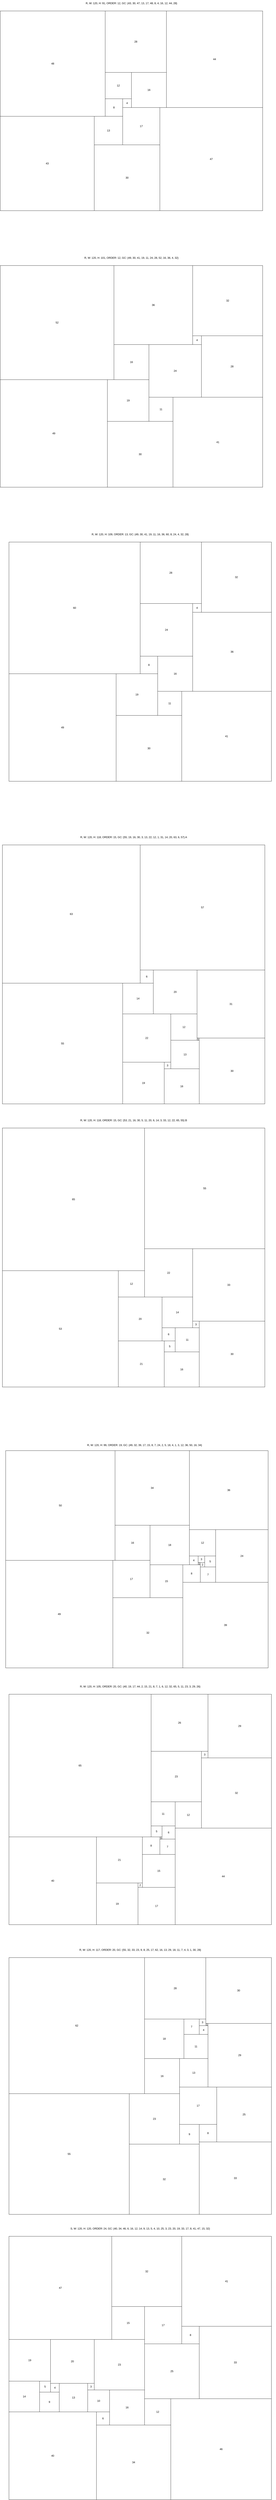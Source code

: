 <mxfile version="21.2.1" type="device">
  <diagram name="Page-1" id="H1nZVYqxkzLZFgEqRADx">
    <mxGraphModel dx="3712" dy="4280" grid="1" gridSize="10" guides="1" tooltips="1" connect="1" arrows="1" fold="1" page="1" pageScale="1" pageWidth="850" pageHeight="1100" math="0" shadow="0">
      <root>
        <mxCell id="0" />
        <mxCell id="1" parent="0" />
        <mxCell id="AsBp8XiL8Dx4Y6rQVwFH-2021" value="R, W: 120, H: 91, ORDER: 12, GC: {43, 30, 47, 13, 17, 48, 8, 4, 16, 12, 44, 28} " style="text;html=1;strokeColor=none;fillColor=none;align=center;verticalAlign=middle;whiteSpace=wrap;rounded=0;flipV=1;" parent="1" vertex="1">
          <mxGeometry x="50" width="1200" height="30" as="geometry" />
        </mxCell>
        <mxCell id="AsBp8XiL8Dx4Y6rQVwFH-2099" value="R, W: 120, H: 101, ORDER: 12, GC: {49, 30, 41, 19, 11, 24, 28, 52, 16, 36, 4, 32} " style="text;html=1;strokeColor=none;fillColor=none;align=center;verticalAlign=middle;whiteSpace=wrap;rounded=0;flipV=1;" parent="1" vertex="1">
          <mxGeometry x="50" y="1160" width="1200" height="30" as="geometry" />
        </mxCell>
        <mxCell id="AsBp8XiL8Dx4Y6rQVwFH-2769" value="R, W: 120, H: 109, ORDER: 13, GC: {49, 30, 41, 19, 11, 16, 36, 60, 8, 24, 4, 32, 28} " style="text;html=1;strokeColor=none;fillColor=none;align=center;verticalAlign=middle;whiteSpace=wrap;rounded=0;flipV=1;" parent="1" vertex="1">
          <mxGeometry x="90" y="2420" width="1200" height="30" as="geometry" />
        </mxCell>
        <mxCell id="AsBp8XiL8Dx4Y6rQVwFH-3713" value="R, W: 120, H: 118, ORDER: 15, GC: {55, 19, 16, 30, 3, 13, 22, 12, 1, 31, 14, 20, 63, 6, 57} A" style="text;html=1;strokeColor=none;fillColor=none;align=center;verticalAlign=middle;whiteSpace=wrap;rounded=0;flipV=1;" parent="1" vertex="1">
          <mxGeometry x="60" y="3800" width="1200" height="30" as="geometry" />
        </mxCell>
        <mxCell id="AsBp8XiL8Dx4Y6rQVwFH-3777" value="R, W: 120, H: 118, ORDER: 15, GC: {53, 21, 16, 30, 5, 11, 20, 6, 14, 3, 33, 12, 22, 65, 55} B" style="text;html=1;strokeColor=none;fillColor=none;align=center;verticalAlign=middle;whiteSpace=wrap;rounded=0;flipV=1;" parent="1" vertex="1">
          <mxGeometry x="60" y="5090" width="1200" height="30" as="geometry" />
        </mxCell>
        <mxCell id="AsBp8XiL8Dx4Y6rQVwFH-10589" value="R, W: 120, H: 99, ORDER: 19, GC: {49, 32, 39, 17, 15, 8, 7, 24, 2, 5, 18, 4, 1, 3, 12, 36, 50, 16, 34} " style="text;html=1;strokeColor=none;fillColor=none;align=center;verticalAlign=middle;whiteSpace=wrap;rounded=0;flipV=1;" parent="1" vertex="1">
          <mxGeometry x="110" y="6570" width="1200" height="30" as="geometry" />
        </mxCell>
        <mxCell id="AsBp8XiL8Dx4Y6rQVwFH-16178" value="R, W: 120, H: 105, ORDER: 20, GC: {40, 19, 17, 44, 2, 15, 21, 8, 7, 1, 6, 12, 32, 65, 5, 11, 23, 3, 29, 26} " style="text;html=1;strokeColor=none;fillColor=none;align=center;verticalAlign=middle;whiteSpace=wrap;rounded=0;flipV=1;" parent="1" vertex="1">
          <mxGeometry x="90" y="7670" width="1200" height="30" as="geometry" />
        </mxCell>
        <mxCell id="AsBp8XiL8Dx4Y6rQVwFH-16283" value="R, W: 120, H: 117, ORDER: 20, GC: {55, 32, 33, 23, 9, 8, 25, 17, 62, 16, 13, 29, 18, 11, 7, 4, 3, 1, 30, 28} " style="text;html=1;strokeColor=none;fillColor=none;align=center;verticalAlign=middle;whiteSpace=wrap;rounded=0;flipV=1;" parent="1" vertex="1">
          <mxGeometry x="90" y="8870" width="1200" height="30" as="geometry" />
        </mxCell>
        <mxCell id="AsBp8XiL8Dx4Y6rQVwFH-45950" value="S, W: 120, H: 120, ORDER: 24, GC: {40, 34, 46, 6, 16, 12, 14, 9, 13, 5, 4, 10, 25, 3, 23, 20, 19, 33, 17, 8, 41, 47, 15, 32} " style="text;html=1;strokeColor=none;fillColor=none;align=center;verticalAlign=middle;whiteSpace=wrap;rounded=0;flipV=1;" parent="1" vertex="1">
          <mxGeometry x="90" y="10140" width="1200" height="30" as="geometry" />
        </mxCell>
        <mxCell id="hqfgi3WCI-vw1G1QX6A0-1" value="" style="group;flipV=1;" vertex="1" connectable="0" parent="1">
          <mxGeometry x="50" y="50" width="1200" height="910" as="geometry" />
        </mxCell>
        <mxCell id="761dnnyQ54j-Cl0NHfQN-2022" value="43" style="rounded=0;whiteSpace=wrap;html=1;" parent="hqfgi3WCI-vw1G1QX6A0-1" vertex="1">
          <mxGeometry y="480" width="430" height="430" as="geometry" />
        </mxCell>
        <mxCell id="761dnnyQ54j-Cl0NHfQN-2023" value="30" style="rounded=0;whiteSpace=wrap;html=1;" parent="hqfgi3WCI-vw1G1QX6A0-1" vertex="1">
          <mxGeometry x="430" y="610" width="300" height="300" as="geometry" />
        </mxCell>
        <mxCell id="761dnnyQ54j-Cl0NHfQN-2024" value="47" style="rounded=0;whiteSpace=wrap;html=1;" parent="hqfgi3WCI-vw1G1QX6A0-1" vertex="1">
          <mxGeometry x="730" y="440" width="470" height="470" as="geometry" />
        </mxCell>
        <mxCell id="761dnnyQ54j-Cl0NHfQN-2025" value="13" style="rounded=0;whiteSpace=wrap;html=1;" parent="hqfgi3WCI-vw1G1QX6A0-1" vertex="1">
          <mxGeometry x="430" y="480" width="130" height="130" as="geometry" />
        </mxCell>
        <mxCell id="761dnnyQ54j-Cl0NHfQN-2026" value="17" style="rounded=0;whiteSpace=wrap;html=1;" parent="hqfgi3WCI-vw1G1QX6A0-1" vertex="1">
          <mxGeometry x="560" y="440" width="170" height="170" as="geometry" />
        </mxCell>
        <mxCell id="761dnnyQ54j-Cl0NHfQN-2027" value="48" style="rounded=0;whiteSpace=wrap;html=1;" parent="hqfgi3WCI-vw1G1QX6A0-1" vertex="1">
          <mxGeometry width="480" height="480" as="geometry" />
        </mxCell>
        <mxCell id="761dnnyQ54j-Cl0NHfQN-2028" value="8" style="rounded=0;whiteSpace=wrap;html=1;" parent="hqfgi3WCI-vw1G1QX6A0-1" vertex="1">
          <mxGeometry x="480" y="400" width="80" height="80" as="geometry" />
        </mxCell>
        <mxCell id="761dnnyQ54j-Cl0NHfQN-2029" value="4" style="rounded=0;whiteSpace=wrap;html=1;" parent="hqfgi3WCI-vw1G1QX6A0-1" vertex="1">
          <mxGeometry x="560" y="400" width="40" height="40" as="geometry" />
        </mxCell>
        <mxCell id="761dnnyQ54j-Cl0NHfQN-2030" value="16" style="rounded=0;whiteSpace=wrap;html=1;" parent="hqfgi3WCI-vw1G1QX6A0-1" vertex="1">
          <mxGeometry x="600" y="280" width="160" height="160" as="geometry" />
        </mxCell>
        <mxCell id="761dnnyQ54j-Cl0NHfQN-2031" value="12" style="rounded=0;whiteSpace=wrap;html=1;" parent="hqfgi3WCI-vw1G1QX6A0-1" vertex="1">
          <mxGeometry x="480" y="280" width="120" height="120" as="geometry" />
        </mxCell>
        <mxCell id="761dnnyQ54j-Cl0NHfQN-2032" value="44" style="rounded=0;whiteSpace=wrap;html=1;" parent="hqfgi3WCI-vw1G1QX6A0-1" vertex="1">
          <mxGeometry x="760" width="440" height="440" as="geometry" />
        </mxCell>
        <mxCell id="761dnnyQ54j-Cl0NHfQN-2033" value="28" style="rounded=0;whiteSpace=wrap;html=1;" parent="hqfgi3WCI-vw1G1QX6A0-1" vertex="1">
          <mxGeometry x="480" width="280" height="280" as="geometry" />
        </mxCell>
        <mxCell id="hqfgi3WCI-vw1G1QX6A0-2" value="" style="group;flipV=1;" vertex="1" connectable="0" parent="1">
          <mxGeometry x="50" y="1210" width="1200" height="1010" as="geometry" />
        </mxCell>
        <mxCell id="761dnnyQ54j-Cl0NHfQN-2100" value="49" style="rounded=0;whiteSpace=wrap;html=1;" parent="hqfgi3WCI-vw1G1QX6A0-2" vertex="1">
          <mxGeometry y="520" width="490" height="490" as="geometry" />
        </mxCell>
        <mxCell id="761dnnyQ54j-Cl0NHfQN-2101" value="30" style="rounded=0;whiteSpace=wrap;html=1;" parent="hqfgi3WCI-vw1G1QX6A0-2" vertex="1">
          <mxGeometry x="490" y="710" width="300" height="300" as="geometry" />
        </mxCell>
        <mxCell id="761dnnyQ54j-Cl0NHfQN-2102" value="41" style="rounded=0;whiteSpace=wrap;html=1;" parent="hqfgi3WCI-vw1G1QX6A0-2" vertex="1">
          <mxGeometry x="790" y="600" width="410" height="410" as="geometry" />
        </mxCell>
        <mxCell id="761dnnyQ54j-Cl0NHfQN-2103" value="19" style="rounded=0;whiteSpace=wrap;html=1;" parent="hqfgi3WCI-vw1G1QX6A0-2" vertex="1">
          <mxGeometry x="490" y="520" width="190" height="190" as="geometry" />
        </mxCell>
        <mxCell id="761dnnyQ54j-Cl0NHfQN-2104" value="11" style="rounded=0;whiteSpace=wrap;html=1;" parent="hqfgi3WCI-vw1G1QX6A0-2" vertex="1">
          <mxGeometry x="680" y="600" width="110" height="110" as="geometry" />
        </mxCell>
        <mxCell id="761dnnyQ54j-Cl0NHfQN-2105" value="24" style="rounded=0;whiteSpace=wrap;html=1;" parent="hqfgi3WCI-vw1G1QX6A0-2" vertex="1">
          <mxGeometry x="680" y="360" width="240" height="240" as="geometry" />
        </mxCell>
        <mxCell id="761dnnyQ54j-Cl0NHfQN-2106" value="28" style="rounded=0;whiteSpace=wrap;html=1;" parent="hqfgi3WCI-vw1G1QX6A0-2" vertex="1">
          <mxGeometry x="920" y="320" width="280" height="280" as="geometry" />
        </mxCell>
        <mxCell id="761dnnyQ54j-Cl0NHfQN-2107" value="52" style="rounded=0;whiteSpace=wrap;html=1;" parent="hqfgi3WCI-vw1G1QX6A0-2" vertex="1">
          <mxGeometry width="520" height="520" as="geometry" />
        </mxCell>
        <mxCell id="761dnnyQ54j-Cl0NHfQN-2108" value="16" style="rounded=0;whiteSpace=wrap;html=1;" parent="hqfgi3WCI-vw1G1QX6A0-2" vertex="1">
          <mxGeometry x="520" y="360" width="160" height="160" as="geometry" />
        </mxCell>
        <mxCell id="761dnnyQ54j-Cl0NHfQN-2109" value="36" style="rounded=0;whiteSpace=wrap;html=1;" parent="hqfgi3WCI-vw1G1QX6A0-2" vertex="1">
          <mxGeometry x="520" width="360" height="360" as="geometry" />
        </mxCell>
        <mxCell id="761dnnyQ54j-Cl0NHfQN-2110" value="4" style="rounded=0;whiteSpace=wrap;html=1;" parent="hqfgi3WCI-vw1G1QX6A0-2" vertex="1">
          <mxGeometry x="880" y="320" width="40" height="40" as="geometry" />
        </mxCell>
        <mxCell id="761dnnyQ54j-Cl0NHfQN-2111" value="32" style="rounded=0;whiteSpace=wrap;html=1;" parent="hqfgi3WCI-vw1G1QX6A0-2" vertex="1">
          <mxGeometry x="880" width="320" height="320" as="geometry" />
        </mxCell>
        <mxCell id="hqfgi3WCI-vw1G1QX6A0-3" value="" style="group;flipV=1;" vertex="1" connectable="0" parent="1">
          <mxGeometry x="90" y="2470" width="1200" height="1090" as="geometry" />
        </mxCell>
        <mxCell id="761dnnyQ54j-Cl0NHfQN-2770" value="49" style="rounded=0;whiteSpace=wrap;html=1;" parent="hqfgi3WCI-vw1G1QX6A0-3" vertex="1">
          <mxGeometry y="600" width="490" height="490" as="geometry" />
        </mxCell>
        <mxCell id="761dnnyQ54j-Cl0NHfQN-2771" value="30" style="rounded=0;whiteSpace=wrap;html=1;" parent="hqfgi3WCI-vw1G1QX6A0-3" vertex="1">
          <mxGeometry x="490" y="790" width="300" height="300" as="geometry" />
        </mxCell>
        <mxCell id="761dnnyQ54j-Cl0NHfQN-2772" value="41" style="rounded=0;whiteSpace=wrap;html=1;" parent="hqfgi3WCI-vw1G1QX6A0-3" vertex="1">
          <mxGeometry x="790" y="680" width="410" height="410" as="geometry" />
        </mxCell>
        <mxCell id="761dnnyQ54j-Cl0NHfQN-2773" value="19" style="rounded=0;whiteSpace=wrap;html=1;" parent="hqfgi3WCI-vw1G1QX6A0-3" vertex="1">
          <mxGeometry x="490" y="600" width="190" height="190" as="geometry" />
        </mxCell>
        <mxCell id="761dnnyQ54j-Cl0NHfQN-2774" value="11" style="rounded=0;whiteSpace=wrap;html=1;" parent="hqfgi3WCI-vw1G1QX6A0-3" vertex="1">
          <mxGeometry x="680" y="680" width="110" height="110" as="geometry" />
        </mxCell>
        <mxCell id="761dnnyQ54j-Cl0NHfQN-2775" value="16" style="rounded=0;whiteSpace=wrap;html=1;" parent="hqfgi3WCI-vw1G1QX6A0-3" vertex="1">
          <mxGeometry x="680" y="520" width="160" height="160" as="geometry" />
        </mxCell>
        <mxCell id="761dnnyQ54j-Cl0NHfQN-2776" value="36" style="rounded=0;whiteSpace=wrap;html=1;" parent="hqfgi3WCI-vw1G1QX6A0-3" vertex="1">
          <mxGeometry x="840" y="320" width="360" height="360" as="geometry" />
        </mxCell>
        <mxCell id="761dnnyQ54j-Cl0NHfQN-2777" value="60" style="rounded=0;whiteSpace=wrap;html=1;" parent="hqfgi3WCI-vw1G1QX6A0-3" vertex="1">
          <mxGeometry width="600" height="600" as="geometry" />
        </mxCell>
        <mxCell id="761dnnyQ54j-Cl0NHfQN-2778" value="8" style="rounded=0;whiteSpace=wrap;html=1;" parent="hqfgi3WCI-vw1G1QX6A0-3" vertex="1">
          <mxGeometry x="600" y="520" width="80" height="80" as="geometry" />
        </mxCell>
        <mxCell id="761dnnyQ54j-Cl0NHfQN-2779" value="24" style="rounded=0;whiteSpace=wrap;html=1;" parent="hqfgi3WCI-vw1G1QX6A0-3" vertex="1">
          <mxGeometry x="600" y="280" width="240" height="240" as="geometry" />
        </mxCell>
        <mxCell id="761dnnyQ54j-Cl0NHfQN-2780" value="4" style="rounded=0;whiteSpace=wrap;html=1;" parent="hqfgi3WCI-vw1G1QX6A0-3" vertex="1">
          <mxGeometry x="840" y="280" width="40" height="40" as="geometry" />
        </mxCell>
        <mxCell id="761dnnyQ54j-Cl0NHfQN-2781" value="32" style="rounded=0;whiteSpace=wrap;html=1;" parent="hqfgi3WCI-vw1G1QX6A0-3" vertex="1">
          <mxGeometry x="880" width="320" height="320" as="geometry" />
        </mxCell>
        <mxCell id="761dnnyQ54j-Cl0NHfQN-2782" value="28" style="rounded=0;whiteSpace=wrap;html=1;" parent="hqfgi3WCI-vw1G1QX6A0-3" vertex="1">
          <mxGeometry x="600" width="280" height="280" as="geometry" />
        </mxCell>
        <mxCell id="hqfgi3WCI-vw1G1QX6A0-4" value="" style="group;flipV=1;" vertex="1" connectable="0" parent="1">
          <mxGeometry x="60" y="3850" width="1200" height="1180" as="geometry" />
        </mxCell>
        <mxCell id="761dnnyQ54j-Cl0NHfQN-3714" value="55" style="rounded=0;whiteSpace=wrap;html=1;" parent="hqfgi3WCI-vw1G1QX6A0-4" vertex="1">
          <mxGeometry y="630" width="550" height="550" as="geometry" />
        </mxCell>
        <mxCell id="761dnnyQ54j-Cl0NHfQN-3715" value="19" style="rounded=0;whiteSpace=wrap;html=1;" parent="hqfgi3WCI-vw1G1QX6A0-4" vertex="1">
          <mxGeometry x="550" y="990" width="190" height="190" as="geometry" />
        </mxCell>
        <mxCell id="761dnnyQ54j-Cl0NHfQN-3716" value="16" style="rounded=0;whiteSpace=wrap;html=1;" parent="hqfgi3WCI-vw1G1QX6A0-4" vertex="1">
          <mxGeometry x="740" y="1020" width="160" height="160" as="geometry" />
        </mxCell>
        <mxCell id="761dnnyQ54j-Cl0NHfQN-3717" value="30" style="rounded=0;whiteSpace=wrap;html=1;" parent="hqfgi3WCI-vw1G1QX6A0-4" vertex="1">
          <mxGeometry x="900" y="880" width="300" height="300" as="geometry" />
        </mxCell>
        <mxCell id="761dnnyQ54j-Cl0NHfQN-3718" value="3" style="rounded=0;whiteSpace=wrap;html=1;" parent="hqfgi3WCI-vw1G1QX6A0-4" vertex="1">
          <mxGeometry x="740" y="990" width="30" height="30" as="geometry" />
        </mxCell>
        <mxCell id="761dnnyQ54j-Cl0NHfQN-3719" value="13" style="rounded=0;whiteSpace=wrap;html=1;" parent="hqfgi3WCI-vw1G1QX6A0-4" vertex="1">
          <mxGeometry x="770" y="890" width="130" height="130" as="geometry" />
        </mxCell>
        <mxCell id="761dnnyQ54j-Cl0NHfQN-3720" value="22" style="rounded=0;whiteSpace=wrap;html=1;" parent="hqfgi3WCI-vw1G1QX6A0-4" vertex="1">
          <mxGeometry x="550" y="770" width="220" height="220" as="geometry" />
        </mxCell>
        <mxCell id="761dnnyQ54j-Cl0NHfQN-3721" value="12" style="rounded=0;whiteSpace=wrap;html=1;" parent="hqfgi3WCI-vw1G1QX6A0-4" vertex="1">
          <mxGeometry x="770" y="770" width="120" height="120" as="geometry" />
        </mxCell>
        <mxCell id="761dnnyQ54j-Cl0NHfQN-3722" value="1" style="rounded=0;whiteSpace=wrap;html=1;" parent="hqfgi3WCI-vw1G1QX6A0-4" vertex="1">
          <mxGeometry x="890" y="880" width="10" height="10" as="geometry" />
        </mxCell>
        <mxCell id="761dnnyQ54j-Cl0NHfQN-3723" value="31" style="rounded=0;whiteSpace=wrap;html=1;" parent="hqfgi3WCI-vw1G1QX6A0-4" vertex="1">
          <mxGeometry x="890" y="570" width="310" height="310" as="geometry" />
        </mxCell>
        <mxCell id="761dnnyQ54j-Cl0NHfQN-3724" value="14" style="rounded=0;whiteSpace=wrap;html=1;" parent="hqfgi3WCI-vw1G1QX6A0-4" vertex="1">
          <mxGeometry x="550" y="630" width="140" height="140" as="geometry" />
        </mxCell>
        <mxCell id="761dnnyQ54j-Cl0NHfQN-3725" value="20" style="rounded=0;whiteSpace=wrap;html=1;" parent="hqfgi3WCI-vw1G1QX6A0-4" vertex="1">
          <mxGeometry x="690" y="570" width="200" height="200" as="geometry" />
        </mxCell>
        <mxCell id="761dnnyQ54j-Cl0NHfQN-3726" value="63" style="rounded=0;whiteSpace=wrap;html=1;" parent="hqfgi3WCI-vw1G1QX6A0-4" vertex="1">
          <mxGeometry width="630" height="630" as="geometry" />
        </mxCell>
        <mxCell id="761dnnyQ54j-Cl0NHfQN-3727" value="6" style="rounded=0;whiteSpace=wrap;html=1;" parent="hqfgi3WCI-vw1G1QX6A0-4" vertex="1">
          <mxGeometry x="630" y="570" width="60" height="60" as="geometry" />
        </mxCell>
        <mxCell id="761dnnyQ54j-Cl0NHfQN-3728" value="57" style="rounded=0;whiteSpace=wrap;html=1;" parent="hqfgi3WCI-vw1G1QX6A0-4" vertex="1">
          <mxGeometry x="630" width="570" height="570" as="geometry" />
        </mxCell>
        <mxCell id="hqfgi3WCI-vw1G1QX6A0-5" value="" style="group;flipV=1;" vertex="1" connectable="0" parent="1">
          <mxGeometry x="60" y="5140" width="1200" height="1180" as="geometry" />
        </mxCell>
        <mxCell id="761dnnyQ54j-Cl0NHfQN-3778" value="53" style="rounded=0;whiteSpace=wrap;html=1;" parent="hqfgi3WCI-vw1G1QX6A0-5" vertex="1">
          <mxGeometry y="650" width="530" height="530" as="geometry" />
        </mxCell>
        <mxCell id="761dnnyQ54j-Cl0NHfQN-3779" value="21" style="rounded=0;whiteSpace=wrap;html=1;" parent="hqfgi3WCI-vw1G1QX6A0-5" vertex="1">
          <mxGeometry x="530" y="970" width="210" height="210" as="geometry" />
        </mxCell>
        <mxCell id="761dnnyQ54j-Cl0NHfQN-3780" value="16" style="rounded=0;whiteSpace=wrap;html=1;" parent="hqfgi3WCI-vw1G1QX6A0-5" vertex="1">
          <mxGeometry x="740" y="1020" width="160" height="160" as="geometry" />
        </mxCell>
        <mxCell id="761dnnyQ54j-Cl0NHfQN-3781" value="30" style="rounded=0;whiteSpace=wrap;html=1;" parent="hqfgi3WCI-vw1G1QX6A0-5" vertex="1">
          <mxGeometry x="900" y="880" width="300" height="300" as="geometry" />
        </mxCell>
        <mxCell id="761dnnyQ54j-Cl0NHfQN-3782" value="5" style="rounded=0;whiteSpace=wrap;html=1;" parent="hqfgi3WCI-vw1G1QX6A0-5" vertex="1">
          <mxGeometry x="740" y="970" width="50" height="50" as="geometry" />
        </mxCell>
        <mxCell id="761dnnyQ54j-Cl0NHfQN-3783" value="11" style="rounded=0;whiteSpace=wrap;html=1;" parent="hqfgi3WCI-vw1G1QX6A0-5" vertex="1">
          <mxGeometry x="790" y="910" width="110" height="110" as="geometry" />
        </mxCell>
        <mxCell id="761dnnyQ54j-Cl0NHfQN-3784" value="20" style="rounded=0;whiteSpace=wrap;html=1;" parent="hqfgi3WCI-vw1G1QX6A0-5" vertex="1">
          <mxGeometry x="530" y="770" width="200" height="200" as="geometry" />
        </mxCell>
        <mxCell id="761dnnyQ54j-Cl0NHfQN-3785" value="6" style="rounded=0;whiteSpace=wrap;html=1;" parent="hqfgi3WCI-vw1G1QX6A0-5" vertex="1">
          <mxGeometry x="730" y="910" width="60" height="60" as="geometry" />
        </mxCell>
        <mxCell id="761dnnyQ54j-Cl0NHfQN-3786" value="14" style="rounded=0;whiteSpace=wrap;html=1;" parent="hqfgi3WCI-vw1G1QX6A0-5" vertex="1">
          <mxGeometry x="730" y="770" width="140" height="140" as="geometry" />
        </mxCell>
        <mxCell id="761dnnyQ54j-Cl0NHfQN-3787" value="3" style="rounded=0;whiteSpace=wrap;html=1;" parent="hqfgi3WCI-vw1G1QX6A0-5" vertex="1">
          <mxGeometry x="870" y="880" width="30" height="30" as="geometry" />
        </mxCell>
        <mxCell id="761dnnyQ54j-Cl0NHfQN-3788" value="33" style="rounded=0;whiteSpace=wrap;html=1;" parent="hqfgi3WCI-vw1G1QX6A0-5" vertex="1">
          <mxGeometry x="870" y="550" width="330" height="330" as="geometry" />
        </mxCell>
        <mxCell id="761dnnyQ54j-Cl0NHfQN-3789" value="12" style="rounded=0;whiteSpace=wrap;html=1;" parent="hqfgi3WCI-vw1G1QX6A0-5" vertex="1">
          <mxGeometry x="530" y="650" width="120" height="120" as="geometry" />
        </mxCell>
        <mxCell id="761dnnyQ54j-Cl0NHfQN-3790" value="22" style="rounded=0;whiteSpace=wrap;html=1;" parent="hqfgi3WCI-vw1G1QX6A0-5" vertex="1">
          <mxGeometry x="650" y="550" width="220" height="220" as="geometry" />
        </mxCell>
        <mxCell id="761dnnyQ54j-Cl0NHfQN-3791" value="65" style="rounded=0;whiteSpace=wrap;html=1;" parent="hqfgi3WCI-vw1G1QX6A0-5" vertex="1">
          <mxGeometry width="650" height="650" as="geometry" />
        </mxCell>
        <mxCell id="761dnnyQ54j-Cl0NHfQN-3792" value="55" style="rounded=0;whiteSpace=wrap;html=1;" parent="hqfgi3WCI-vw1G1QX6A0-5" vertex="1">
          <mxGeometry x="650" width="550" height="550" as="geometry" />
        </mxCell>
        <mxCell id="hqfgi3WCI-vw1G1QX6A0-6" value="" style="group;flipV=1;" vertex="1" connectable="0" parent="1">
          <mxGeometry x="75" y="6610" width="1200" height="990" as="geometry" />
        </mxCell>
        <mxCell id="761dnnyQ54j-Cl0NHfQN-10590" value="49" style="rounded=0;whiteSpace=wrap;html=1;" parent="hqfgi3WCI-vw1G1QX6A0-6" vertex="1">
          <mxGeometry y="500" width="490" height="490" as="geometry" />
        </mxCell>
        <mxCell id="761dnnyQ54j-Cl0NHfQN-10591" value="32" style="rounded=0;whiteSpace=wrap;html=1;" parent="hqfgi3WCI-vw1G1QX6A0-6" vertex="1">
          <mxGeometry x="490" y="670" width="320" height="320" as="geometry" />
        </mxCell>
        <mxCell id="761dnnyQ54j-Cl0NHfQN-10592" value="39" style="rounded=0;whiteSpace=wrap;html=1;" parent="hqfgi3WCI-vw1G1QX6A0-6" vertex="1">
          <mxGeometry x="810" y="600" width="390" height="390" as="geometry" />
        </mxCell>
        <mxCell id="761dnnyQ54j-Cl0NHfQN-10593" value="17" style="rounded=0;whiteSpace=wrap;html=1;" parent="hqfgi3WCI-vw1G1QX6A0-6" vertex="1">
          <mxGeometry x="490" y="500" width="170" height="170" as="geometry" />
        </mxCell>
        <mxCell id="761dnnyQ54j-Cl0NHfQN-10594" value="15" style="rounded=0;whiteSpace=wrap;html=1;" parent="hqfgi3WCI-vw1G1QX6A0-6" vertex="1">
          <mxGeometry x="660" y="520" width="150" height="150" as="geometry" />
        </mxCell>
        <mxCell id="761dnnyQ54j-Cl0NHfQN-10595" value="8" style="rounded=0;whiteSpace=wrap;html=1;" parent="hqfgi3WCI-vw1G1QX6A0-6" vertex="1">
          <mxGeometry x="810" y="520" width="80" height="80" as="geometry" />
        </mxCell>
        <mxCell id="761dnnyQ54j-Cl0NHfQN-10596" value="7" style="rounded=0;whiteSpace=wrap;html=1;" parent="hqfgi3WCI-vw1G1QX6A0-6" vertex="1">
          <mxGeometry x="890" y="530" width="70" height="70" as="geometry" />
        </mxCell>
        <mxCell id="761dnnyQ54j-Cl0NHfQN-10597" value="24" style="rounded=0;whiteSpace=wrap;html=1;" parent="hqfgi3WCI-vw1G1QX6A0-6" vertex="1">
          <mxGeometry x="960" y="360" width="240" height="240" as="geometry" />
        </mxCell>
        <mxCell id="761dnnyQ54j-Cl0NHfQN-10598" value="2" style="rounded=0;whiteSpace=wrap;html=1;" parent="hqfgi3WCI-vw1G1QX6A0-6" vertex="1">
          <mxGeometry x="890" y="510" width="20" height="20" as="geometry" />
        </mxCell>
        <mxCell id="761dnnyQ54j-Cl0NHfQN-10599" value="5" style="rounded=0;whiteSpace=wrap;html=1;" parent="hqfgi3WCI-vw1G1QX6A0-6" vertex="1">
          <mxGeometry x="910" y="480" width="50" height="50" as="geometry" />
        </mxCell>
        <mxCell id="761dnnyQ54j-Cl0NHfQN-10600" value="18" style="rounded=0;whiteSpace=wrap;html=1;" parent="hqfgi3WCI-vw1G1QX6A0-6" vertex="1">
          <mxGeometry x="660" y="340" width="180" height="180" as="geometry" />
        </mxCell>
        <mxCell id="761dnnyQ54j-Cl0NHfQN-10601" value="4" style="rounded=0;whiteSpace=wrap;html=1;" parent="hqfgi3WCI-vw1G1QX6A0-6" vertex="1">
          <mxGeometry x="840" y="480" width="40" height="40" as="geometry" />
        </mxCell>
        <mxCell id="761dnnyQ54j-Cl0NHfQN-10602" value="1" style="rounded=0;whiteSpace=wrap;html=1;" parent="hqfgi3WCI-vw1G1QX6A0-6" vertex="1">
          <mxGeometry x="880" y="510" width="10" height="10" as="geometry" />
        </mxCell>
        <mxCell id="761dnnyQ54j-Cl0NHfQN-10603" value="3" style="rounded=0;whiteSpace=wrap;html=1;" parent="hqfgi3WCI-vw1G1QX6A0-6" vertex="1">
          <mxGeometry x="880" y="480" width="30" height="30" as="geometry" />
        </mxCell>
        <mxCell id="761dnnyQ54j-Cl0NHfQN-10604" value="12" style="rounded=0;whiteSpace=wrap;html=1;" parent="hqfgi3WCI-vw1G1QX6A0-6" vertex="1">
          <mxGeometry x="840" y="360" width="120" height="120" as="geometry" />
        </mxCell>
        <mxCell id="761dnnyQ54j-Cl0NHfQN-10605" value="36" style="rounded=0;whiteSpace=wrap;html=1;" parent="hqfgi3WCI-vw1G1QX6A0-6" vertex="1">
          <mxGeometry x="840" width="360" height="360" as="geometry" />
        </mxCell>
        <mxCell id="761dnnyQ54j-Cl0NHfQN-10606" value="50" style="rounded=0;whiteSpace=wrap;html=1;" parent="hqfgi3WCI-vw1G1QX6A0-6" vertex="1">
          <mxGeometry width="500" height="500" as="geometry" />
        </mxCell>
        <mxCell id="761dnnyQ54j-Cl0NHfQN-10607" value="16" style="rounded=0;whiteSpace=wrap;html=1;" parent="hqfgi3WCI-vw1G1QX6A0-6" vertex="1">
          <mxGeometry x="500" y="340" width="160" height="160" as="geometry" />
        </mxCell>
        <mxCell id="761dnnyQ54j-Cl0NHfQN-10608" value="34" style="rounded=0;whiteSpace=wrap;html=1;" parent="hqfgi3WCI-vw1G1QX6A0-6" vertex="1">
          <mxGeometry x="500" width="340" height="340" as="geometry" />
        </mxCell>
        <mxCell id="hqfgi3WCI-vw1G1QX6A0-7" value="" style="group;flipV=1;" vertex="1" connectable="0" parent="1">
          <mxGeometry x="90" y="7720" width="1200" height="1050" as="geometry" />
        </mxCell>
        <mxCell id="761dnnyQ54j-Cl0NHfQN-16179" value="40" style="rounded=0;whiteSpace=wrap;html=1;" parent="hqfgi3WCI-vw1G1QX6A0-7" vertex="1">
          <mxGeometry y="650" width="400" height="400" as="geometry" />
        </mxCell>
        <mxCell id="761dnnyQ54j-Cl0NHfQN-16180" value="19" style="rounded=0;whiteSpace=wrap;html=1;" parent="hqfgi3WCI-vw1G1QX6A0-7" vertex="1">
          <mxGeometry x="400" y="860" width="190" height="190" as="geometry" />
        </mxCell>
        <mxCell id="761dnnyQ54j-Cl0NHfQN-16181" value="17" style="rounded=0;whiteSpace=wrap;html=1;" parent="hqfgi3WCI-vw1G1QX6A0-7" vertex="1">
          <mxGeometry x="590" y="880" width="170" height="170" as="geometry" />
        </mxCell>
        <mxCell id="761dnnyQ54j-Cl0NHfQN-16182" value="44" style="rounded=0;whiteSpace=wrap;html=1;" parent="hqfgi3WCI-vw1G1QX6A0-7" vertex="1">
          <mxGeometry x="760" y="610" width="440" height="440" as="geometry" />
        </mxCell>
        <mxCell id="761dnnyQ54j-Cl0NHfQN-16183" value="2" style="rounded=0;whiteSpace=wrap;html=1;" parent="hqfgi3WCI-vw1G1QX6A0-7" vertex="1">
          <mxGeometry x="590" y="860" width="20" height="20" as="geometry" />
        </mxCell>
        <mxCell id="761dnnyQ54j-Cl0NHfQN-16184" value="15" style="rounded=0;whiteSpace=wrap;html=1;" parent="hqfgi3WCI-vw1G1QX6A0-7" vertex="1">
          <mxGeometry x="610" y="730" width="150" height="150" as="geometry" />
        </mxCell>
        <mxCell id="761dnnyQ54j-Cl0NHfQN-16185" value="21" style="rounded=0;whiteSpace=wrap;html=1;" parent="hqfgi3WCI-vw1G1QX6A0-7" vertex="1">
          <mxGeometry x="400" y="650" width="210" height="210" as="geometry" />
        </mxCell>
        <mxCell id="761dnnyQ54j-Cl0NHfQN-16186" value="8" style="rounded=0;whiteSpace=wrap;html=1;" parent="hqfgi3WCI-vw1G1QX6A0-7" vertex="1">
          <mxGeometry x="610" y="650" width="80" height="80" as="geometry" />
        </mxCell>
        <mxCell id="761dnnyQ54j-Cl0NHfQN-16187" value="7" style="rounded=0;whiteSpace=wrap;html=1;" parent="hqfgi3WCI-vw1G1QX6A0-7" vertex="1">
          <mxGeometry x="690" y="660" width="70" height="70" as="geometry" />
        </mxCell>
        <mxCell id="761dnnyQ54j-Cl0NHfQN-16188" value="1" style="rounded=0;whiteSpace=wrap;html=1;" parent="hqfgi3WCI-vw1G1QX6A0-7" vertex="1">
          <mxGeometry x="690" y="650" width="10" height="10" as="geometry" />
        </mxCell>
        <mxCell id="761dnnyQ54j-Cl0NHfQN-16189" value="6" style="rounded=0;whiteSpace=wrap;html=1;" parent="hqfgi3WCI-vw1G1QX6A0-7" vertex="1">
          <mxGeometry x="700" y="600" width="60" height="60" as="geometry" />
        </mxCell>
        <mxCell id="761dnnyQ54j-Cl0NHfQN-16190" value="12" style="rounded=0;whiteSpace=wrap;html=1;" parent="hqfgi3WCI-vw1G1QX6A0-7" vertex="1">
          <mxGeometry x="760" y="490" width="120" height="120" as="geometry" />
        </mxCell>
        <mxCell id="761dnnyQ54j-Cl0NHfQN-16191" value="32" style="rounded=0;whiteSpace=wrap;html=1;" parent="hqfgi3WCI-vw1G1QX6A0-7" vertex="1">
          <mxGeometry x="880" y="290" width="320" height="320" as="geometry" />
        </mxCell>
        <mxCell id="761dnnyQ54j-Cl0NHfQN-16192" value="65" style="rounded=0;whiteSpace=wrap;html=1;" parent="hqfgi3WCI-vw1G1QX6A0-7" vertex="1">
          <mxGeometry width="650" height="650" as="geometry" />
        </mxCell>
        <mxCell id="761dnnyQ54j-Cl0NHfQN-16193" value="5" style="rounded=0;whiteSpace=wrap;html=1;" parent="hqfgi3WCI-vw1G1QX6A0-7" vertex="1">
          <mxGeometry x="650" y="600" width="50" height="50" as="geometry" />
        </mxCell>
        <mxCell id="761dnnyQ54j-Cl0NHfQN-16194" value="11" style="rounded=0;whiteSpace=wrap;html=1;" parent="hqfgi3WCI-vw1G1QX6A0-7" vertex="1">
          <mxGeometry x="650" y="490" width="110" height="110" as="geometry" />
        </mxCell>
        <mxCell id="761dnnyQ54j-Cl0NHfQN-16195" value="23" style="rounded=0;whiteSpace=wrap;html=1;" parent="hqfgi3WCI-vw1G1QX6A0-7" vertex="1">
          <mxGeometry x="650" y="260" width="230" height="230" as="geometry" />
        </mxCell>
        <mxCell id="761dnnyQ54j-Cl0NHfQN-16196" value="3" style="rounded=0;whiteSpace=wrap;html=1;" parent="hqfgi3WCI-vw1G1QX6A0-7" vertex="1">
          <mxGeometry x="880" y="260" width="30" height="30" as="geometry" />
        </mxCell>
        <mxCell id="761dnnyQ54j-Cl0NHfQN-16197" value="29" style="rounded=0;whiteSpace=wrap;html=1;" parent="hqfgi3WCI-vw1G1QX6A0-7" vertex="1">
          <mxGeometry x="910" width="290" height="290" as="geometry" />
        </mxCell>
        <mxCell id="761dnnyQ54j-Cl0NHfQN-16198" value="26" style="rounded=0;whiteSpace=wrap;html=1;" parent="hqfgi3WCI-vw1G1QX6A0-7" vertex="1">
          <mxGeometry x="650" width="260" height="260" as="geometry" />
        </mxCell>
        <mxCell id="hqfgi3WCI-vw1G1QX6A0-8" value="" style="group;flipV=1;" vertex="1" connectable="0" parent="1">
          <mxGeometry x="90" y="8920" width="1200" height="1170" as="geometry" />
        </mxCell>
        <mxCell id="761dnnyQ54j-Cl0NHfQN-16284" value="55" style="rounded=0;whiteSpace=wrap;html=1;" parent="hqfgi3WCI-vw1G1QX6A0-8" vertex="1">
          <mxGeometry y="620" width="550" height="550" as="geometry" />
        </mxCell>
        <mxCell id="761dnnyQ54j-Cl0NHfQN-16285" value="32" style="rounded=0;whiteSpace=wrap;html=1;" parent="hqfgi3WCI-vw1G1QX6A0-8" vertex="1">
          <mxGeometry x="550" y="850" width="320" height="320" as="geometry" />
        </mxCell>
        <mxCell id="761dnnyQ54j-Cl0NHfQN-16286" value="33" style="rounded=0;whiteSpace=wrap;html=1;" parent="hqfgi3WCI-vw1G1QX6A0-8" vertex="1">
          <mxGeometry x="870" y="840" width="330" height="330" as="geometry" />
        </mxCell>
        <mxCell id="761dnnyQ54j-Cl0NHfQN-16287" value="23" style="rounded=0;whiteSpace=wrap;html=1;" parent="hqfgi3WCI-vw1G1QX6A0-8" vertex="1">
          <mxGeometry x="550" y="620" width="230" height="230" as="geometry" />
        </mxCell>
        <mxCell id="761dnnyQ54j-Cl0NHfQN-16288" value="9" style="rounded=0;whiteSpace=wrap;html=1;" parent="hqfgi3WCI-vw1G1QX6A0-8" vertex="1">
          <mxGeometry x="780" y="760" width="90" height="90" as="geometry" />
        </mxCell>
        <mxCell id="761dnnyQ54j-Cl0NHfQN-16289" value="8" style="rounded=0;whiteSpace=wrap;html=1;" parent="hqfgi3WCI-vw1G1QX6A0-8" vertex="1">
          <mxGeometry x="870" y="760" width="80" height="80" as="geometry" />
        </mxCell>
        <mxCell id="761dnnyQ54j-Cl0NHfQN-16290" value="25" style="rounded=0;whiteSpace=wrap;html=1;" parent="hqfgi3WCI-vw1G1QX6A0-8" vertex="1">
          <mxGeometry x="950" y="590" width="250" height="250" as="geometry" />
        </mxCell>
        <mxCell id="761dnnyQ54j-Cl0NHfQN-16291" value="17" style="rounded=0;whiteSpace=wrap;html=1;" parent="hqfgi3WCI-vw1G1QX6A0-8" vertex="1">
          <mxGeometry x="780" y="590" width="170" height="170" as="geometry" />
        </mxCell>
        <mxCell id="761dnnyQ54j-Cl0NHfQN-16292" value="62" style="rounded=0;whiteSpace=wrap;html=1;" parent="hqfgi3WCI-vw1G1QX6A0-8" vertex="1">
          <mxGeometry width="620" height="620" as="geometry" />
        </mxCell>
        <mxCell id="761dnnyQ54j-Cl0NHfQN-16293" value="16" style="rounded=0;whiteSpace=wrap;html=1;" parent="hqfgi3WCI-vw1G1QX6A0-8" vertex="1">
          <mxGeometry x="620" y="460" width="160" height="160" as="geometry" />
        </mxCell>
        <mxCell id="761dnnyQ54j-Cl0NHfQN-16294" value="13" style="rounded=0;whiteSpace=wrap;html=1;" parent="hqfgi3WCI-vw1G1QX6A0-8" vertex="1">
          <mxGeometry x="780" y="460" width="130" height="130" as="geometry" />
        </mxCell>
        <mxCell id="761dnnyQ54j-Cl0NHfQN-16295" value="29" style="rounded=0;whiteSpace=wrap;html=1;" parent="hqfgi3WCI-vw1G1QX6A0-8" vertex="1">
          <mxGeometry x="910" y="300" width="290" height="290" as="geometry" />
        </mxCell>
        <mxCell id="761dnnyQ54j-Cl0NHfQN-16296" value="18" style="rounded=0;whiteSpace=wrap;html=1;" parent="hqfgi3WCI-vw1G1QX6A0-8" vertex="1">
          <mxGeometry x="620" y="280" width="180" height="180" as="geometry" />
        </mxCell>
        <mxCell id="761dnnyQ54j-Cl0NHfQN-16297" value="11" style="rounded=0;whiteSpace=wrap;html=1;" parent="hqfgi3WCI-vw1G1QX6A0-8" vertex="1">
          <mxGeometry x="800" y="350" width="110" height="110" as="geometry" />
        </mxCell>
        <mxCell id="761dnnyQ54j-Cl0NHfQN-16298" value="7" style="rounded=0;whiteSpace=wrap;html=1;" parent="hqfgi3WCI-vw1G1QX6A0-8" vertex="1">
          <mxGeometry x="800" y="280" width="70" height="70" as="geometry" />
        </mxCell>
        <mxCell id="761dnnyQ54j-Cl0NHfQN-16299" value="4" style="rounded=0;whiteSpace=wrap;html=1;" parent="hqfgi3WCI-vw1G1QX6A0-8" vertex="1">
          <mxGeometry x="870" y="310" width="40" height="40" as="geometry" />
        </mxCell>
        <mxCell id="761dnnyQ54j-Cl0NHfQN-16300" value="3" style="rounded=0;whiteSpace=wrap;html=1;" parent="hqfgi3WCI-vw1G1QX6A0-8" vertex="1">
          <mxGeometry x="870" y="280" width="30" height="30" as="geometry" />
        </mxCell>
        <mxCell id="761dnnyQ54j-Cl0NHfQN-16301" value="1" style="rounded=0;whiteSpace=wrap;html=1;" parent="hqfgi3WCI-vw1G1QX6A0-8" vertex="1">
          <mxGeometry x="900" y="300" width="10" height="10" as="geometry" />
        </mxCell>
        <mxCell id="761dnnyQ54j-Cl0NHfQN-16302" value="30" style="rounded=0;whiteSpace=wrap;html=1;" parent="hqfgi3WCI-vw1G1QX6A0-8" vertex="1">
          <mxGeometry x="900" width="300" height="300" as="geometry" />
        </mxCell>
        <mxCell id="761dnnyQ54j-Cl0NHfQN-16303" value="28" style="rounded=0;whiteSpace=wrap;html=1;" parent="hqfgi3WCI-vw1G1QX6A0-8" vertex="1">
          <mxGeometry x="620" width="280" height="280" as="geometry" />
        </mxCell>
        <mxCell id="hqfgi3WCI-vw1G1QX6A0-9" value="" style="group;flipV=1;" vertex="1" connectable="0" parent="1">
          <mxGeometry x="90" y="10190" width="1200" height="1200" as="geometry" />
        </mxCell>
        <mxCell id="761dnnyQ54j-Cl0NHfQN-45951" value="40" style="rounded=0;whiteSpace=wrap;html=1;" parent="hqfgi3WCI-vw1G1QX6A0-9" vertex="1">
          <mxGeometry y="800" width="400" height="400" as="geometry" />
        </mxCell>
        <mxCell id="761dnnyQ54j-Cl0NHfQN-45952" value="34" style="rounded=0;whiteSpace=wrap;html=1;" parent="hqfgi3WCI-vw1G1QX6A0-9" vertex="1">
          <mxGeometry x="400" y="860" width="340" height="340" as="geometry" />
        </mxCell>
        <mxCell id="761dnnyQ54j-Cl0NHfQN-45953" value="46" style="rounded=0;whiteSpace=wrap;html=1;" parent="hqfgi3WCI-vw1G1QX6A0-9" vertex="1">
          <mxGeometry x="740" y="740" width="460" height="460" as="geometry" />
        </mxCell>
        <mxCell id="761dnnyQ54j-Cl0NHfQN-45954" value="6" style="rounded=0;whiteSpace=wrap;html=1;" parent="hqfgi3WCI-vw1G1QX6A0-9" vertex="1">
          <mxGeometry x="400" y="800" width="60" height="60" as="geometry" />
        </mxCell>
        <mxCell id="761dnnyQ54j-Cl0NHfQN-45955" value="16" style="rounded=0;whiteSpace=wrap;html=1;" parent="hqfgi3WCI-vw1G1QX6A0-9" vertex="1">
          <mxGeometry x="460" y="700" width="160" height="160" as="geometry" />
        </mxCell>
        <mxCell id="761dnnyQ54j-Cl0NHfQN-45956" value="12" style="rounded=0;whiteSpace=wrap;html=1;" parent="hqfgi3WCI-vw1G1QX6A0-9" vertex="1">
          <mxGeometry x="620" y="740" width="120" height="120" as="geometry" />
        </mxCell>
        <mxCell id="761dnnyQ54j-Cl0NHfQN-45957" value="14" style="rounded=0;whiteSpace=wrap;html=1;" parent="hqfgi3WCI-vw1G1QX6A0-9" vertex="1">
          <mxGeometry y="660" width="140" height="140" as="geometry" />
        </mxCell>
        <mxCell id="761dnnyQ54j-Cl0NHfQN-45958" value="9" style="rounded=0;whiteSpace=wrap;html=1;" parent="hqfgi3WCI-vw1G1QX6A0-9" vertex="1">
          <mxGeometry x="140" y="710" width="90" height="90" as="geometry" />
        </mxCell>
        <mxCell id="761dnnyQ54j-Cl0NHfQN-45959" value="13" style="rounded=0;whiteSpace=wrap;html=1;" parent="hqfgi3WCI-vw1G1QX6A0-9" vertex="1">
          <mxGeometry x="230" y="670" width="130" height="130" as="geometry" />
        </mxCell>
        <mxCell id="761dnnyQ54j-Cl0NHfQN-45960" value="5" style="rounded=0;whiteSpace=wrap;html=1;" parent="hqfgi3WCI-vw1G1QX6A0-9" vertex="1">
          <mxGeometry x="140" y="660" width="50" height="50" as="geometry" />
        </mxCell>
        <mxCell id="761dnnyQ54j-Cl0NHfQN-45961" value="4" style="rounded=0;whiteSpace=wrap;html=1;" parent="hqfgi3WCI-vw1G1QX6A0-9" vertex="1">
          <mxGeometry x="190" y="670" width="40" height="40" as="geometry" />
        </mxCell>
        <mxCell id="761dnnyQ54j-Cl0NHfQN-45962" value="10" style="rounded=0;whiteSpace=wrap;html=1;" parent="hqfgi3WCI-vw1G1QX6A0-9" vertex="1">
          <mxGeometry x="360" y="700" width="100" height="100" as="geometry" />
        </mxCell>
        <mxCell id="761dnnyQ54j-Cl0NHfQN-45963" value="25" style="rounded=0;whiteSpace=wrap;html=1;" parent="hqfgi3WCI-vw1G1QX6A0-9" vertex="1">
          <mxGeometry x="620" y="490" width="250" height="250" as="geometry" />
        </mxCell>
        <mxCell id="761dnnyQ54j-Cl0NHfQN-45964" value="3" style="rounded=0;whiteSpace=wrap;html=1;" parent="hqfgi3WCI-vw1G1QX6A0-9" vertex="1">
          <mxGeometry x="360" y="670" width="30" height="30" as="geometry" />
        </mxCell>
        <mxCell id="761dnnyQ54j-Cl0NHfQN-45965" value="23" style="rounded=0;whiteSpace=wrap;html=1;" parent="hqfgi3WCI-vw1G1QX6A0-9" vertex="1">
          <mxGeometry x="390" y="470" width="230" height="230" as="geometry" />
        </mxCell>
        <mxCell id="761dnnyQ54j-Cl0NHfQN-45966" value="20" style="rounded=0;whiteSpace=wrap;html=1;" parent="hqfgi3WCI-vw1G1QX6A0-9" vertex="1">
          <mxGeometry x="190" y="470" width="200" height="200" as="geometry" />
        </mxCell>
        <mxCell id="761dnnyQ54j-Cl0NHfQN-45967" value="19" style="rounded=0;whiteSpace=wrap;html=1;" parent="hqfgi3WCI-vw1G1QX6A0-9" vertex="1">
          <mxGeometry y="470" width="190" height="190" as="geometry" />
        </mxCell>
        <mxCell id="761dnnyQ54j-Cl0NHfQN-45968" value="33" style="rounded=0;whiteSpace=wrap;html=1;" parent="hqfgi3WCI-vw1G1QX6A0-9" vertex="1">
          <mxGeometry x="870" y="410" width="330" height="330" as="geometry" />
        </mxCell>
        <mxCell id="761dnnyQ54j-Cl0NHfQN-45969" value="17" style="rounded=0;whiteSpace=wrap;html=1;" parent="hqfgi3WCI-vw1G1QX6A0-9" vertex="1">
          <mxGeometry x="620" y="320" width="170" height="170" as="geometry" />
        </mxCell>
        <mxCell id="761dnnyQ54j-Cl0NHfQN-45970" value="8" style="rounded=0;whiteSpace=wrap;html=1;" parent="hqfgi3WCI-vw1G1QX6A0-9" vertex="1">
          <mxGeometry x="790" y="410" width="80" height="80" as="geometry" />
        </mxCell>
        <mxCell id="761dnnyQ54j-Cl0NHfQN-45971" value="41" style="rounded=0;whiteSpace=wrap;html=1;" parent="hqfgi3WCI-vw1G1QX6A0-9" vertex="1">
          <mxGeometry x="790" width="410" height="410" as="geometry" />
        </mxCell>
        <mxCell id="761dnnyQ54j-Cl0NHfQN-45972" value="47" style="rounded=0;whiteSpace=wrap;html=1;" parent="hqfgi3WCI-vw1G1QX6A0-9" vertex="1">
          <mxGeometry width="470" height="470" as="geometry" />
        </mxCell>
        <mxCell id="761dnnyQ54j-Cl0NHfQN-45973" value="15" style="rounded=0;whiteSpace=wrap;html=1;" parent="hqfgi3WCI-vw1G1QX6A0-9" vertex="1">
          <mxGeometry x="470" y="320" width="150" height="150" as="geometry" />
        </mxCell>
        <mxCell id="761dnnyQ54j-Cl0NHfQN-45974" value="32" style="rounded=0;whiteSpace=wrap;html=1;" parent="hqfgi3WCI-vw1G1QX6A0-9" vertex="1">
          <mxGeometry x="470" width="320" height="320" as="geometry" />
        </mxCell>
      </root>
    </mxGraphModel>
  </diagram>
</mxfile>
